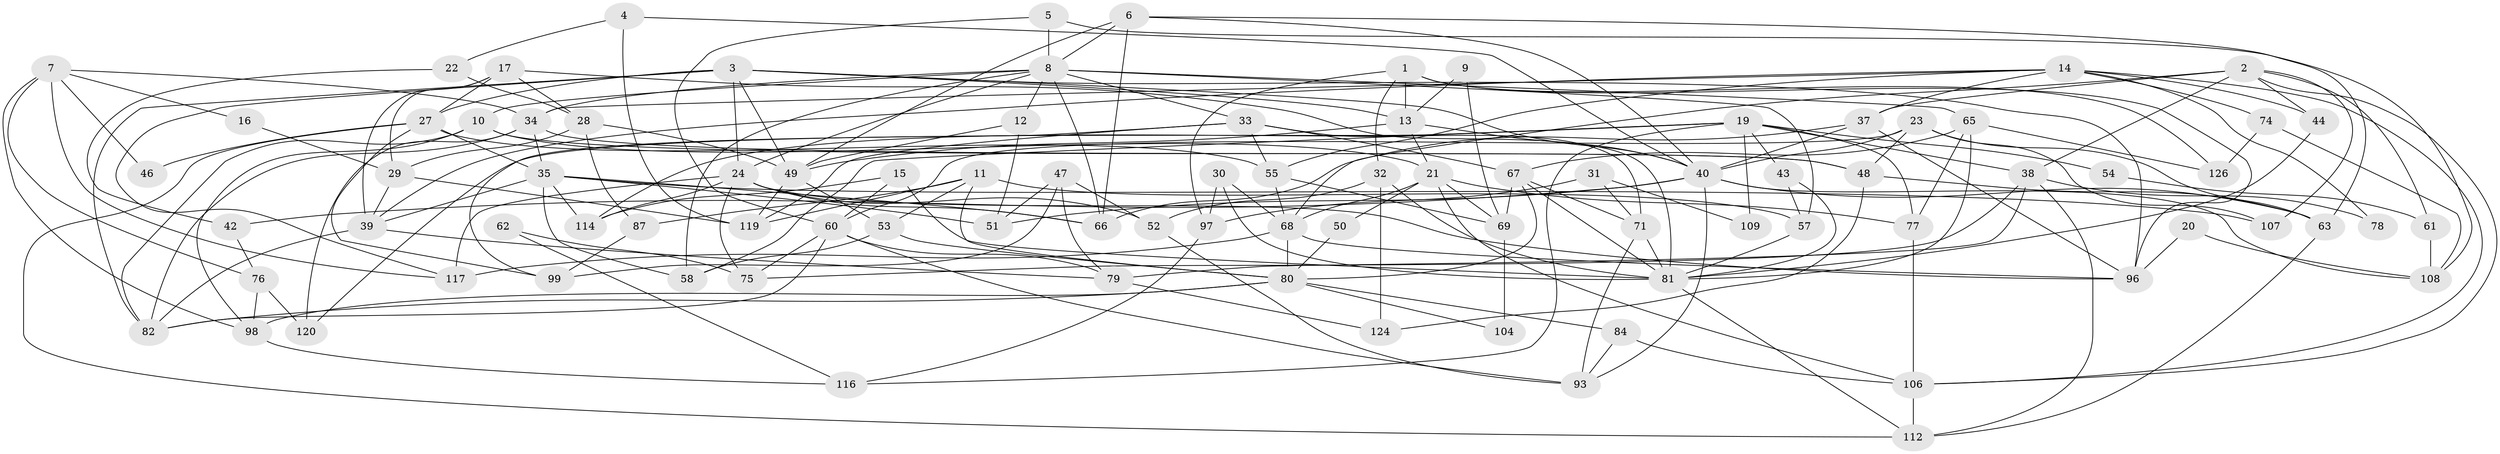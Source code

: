 // original degree distribution, {3: 0.3023255813953488, 5: 0.18604651162790697, 4: 0.27906976744186046, 7: 0.03875968992248062, 2: 0.10077519379844961, 6: 0.08527131782945736, 8: 0.007751937984496124}
// Generated by graph-tools (version 1.1) at 2025/11/02/27/25 16:11:19]
// undirected, 90 vertices, 215 edges
graph export_dot {
graph [start="1"]
  node [color=gray90,style=filled];
  1 [super="+72"];
  2 [super="+18"];
  3 [super="+91"];
  4;
  5;
  6 [super="+90"];
  7 [super="+111"];
  8 [super="+129"];
  9;
  10 [super="+36"];
  11 [super="+103"];
  12 [super="+101"];
  13 [super="+105"];
  14 [super="+85"];
  15;
  16;
  17 [super="+110"];
  19 [super="+41"];
  20;
  21 [super="+25"];
  22;
  23 [super="+26"];
  24 [super="+89"];
  27 [super="+45"];
  28 [super="+118"];
  29;
  30;
  31;
  32;
  33 [super="+83"];
  34 [super="+127"];
  35 [super="+56"];
  37 [super="+95"];
  38;
  39;
  40 [super="+122"];
  42;
  43;
  44;
  46;
  47;
  48 [super="+59"];
  49 [super="+73"];
  50;
  51;
  52;
  53;
  54;
  55;
  57 [super="+88"];
  58 [super="+64"];
  60 [super="+113"];
  61;
  62;
  63;
  65;
  66 [super="+102"];
  67 [super="+86"];
  68 [super="+70"];
  69 [super="+94"];
  71;
  74;
  75;
  76;
  77;
  78;
  79 [super="+92"];
  80 [super="+125"];
  81 [super="+128"];
  82 [super="+115"];
  84;
  87;
  93;
  96;
  97;
  98 [super="+100"];
  99 [super="+123"];
  104;
  106 [super="+121"];
  107;
  108;
  109;
  112;
  114;
  116;
  117;
  119;
  120;
  124;
  126;
  1 -- 32;
  1 -- 96;
  1 -- 126;
  1 -- 13;
  1 -- 97;
  2 -- 106;
  2 -- 61;
  2 -- 107;
  2 -- 68 [weight=2];
  2 -- 37;
  2 -- 38;
  2 -- 44;
  3 -- 13;
  3 -- 82;
  3 -- 27;
  3 -- 96;
  3 -- 117;
  3 -- 24;
  3 -- 40;
  3 -- 49;
  4 -- 40;
  4 -- 119;
  4 -- 22;
  5 -- 8;
  5 -- 108;
  5 -- 60;
  6 -- 8;
  6 -- 40;
  6 -- 66;
  6 -- 63;
  6 -- 49;
  7 -- 117;
  7 -- 16;
  7 -- 76;
  7 -- 46;
  7 -- 98;
  7 -- 34;
  8 -- 65;
  8 -- 34;
  8 -- 24;
  8 -- 10;
  8 -- 57;
  8 -- 66;
  8 -- 33;
  8 -- 12;
  8 -- 58;
  9 -- 69;
  9 -- 13;
  10 -- 82;
  10 -- 21;
  10 -- 98;
  10 -- 48;
  11 -- 57;
  11 -- 80;
  11 -- 119;
  11 -- 53;
  11 -- 87;
  12 -- 51;
  12 -- 49;
  13 -- 21;
  13 -- 40;
  13 -- 49;
  14 -- 39;
  14 -- 34;
  14 -- 55;
  14 -- 74;
  14 -- 106;
  14 -- 37;
  14 -- 78;
  14 -- 44;
  15 -- 114;
  15 -- 81;
  15 -- 60;
  16 -- 29;
  17 -- 39;
  17 -- 81;
  17 -- 29;
  17 -- 28;
  17 -- 27;
  19 -- 114;
  19 -- 38;
  19 -- 77;
  19 -- 109;
  19 -- 120;
  19 -- 116;
  19 -- 54;
  19 -- 58;
  19 -- 43;
  20 -- 108;
  20 -- 96;
  21 -- 77;
  21 -- 50;
  21 -- 106;
  21 -- 68;
  21 -- 69;
  22 -- 28;
  22 -- 42;
  23 -- 60;
  23 -- 40;
  23 -- 107;
  23 -- 63;
  23 -- 48;
  24 -- 117;
  24 -- 114;
  24 -- 96;
  24 -- 66;
  24 -- 52;
  24 -- 75;
  27 -- 112;
  27 -- 99;
  27 -- 55;
  27 -- 46;
  27 -- 35;
  28 -- 49;
  28 -- 29;
  28 -- 87;
  29 -- 119;
  29 -- 39;
  30 -- 81;
  30 -- 97;
  30 -- 68;
  31 -- 97;
  31 -- 71;
  31 -- 109;
  32 -- 52;
  32 -- 124;
  32 -- 81;
  33 -- 55;
  33 -- 71;
  33 -- 119;
  33 -- 99;
  33 -- 67;
  34 -- 82;
  34 -- 35;
  34 -- 120;
  34 -- 48;
  35 -- 51;
  35 -- 58;
  35 -- 107;
  35 -- 114;
  35 -- 66;
  35 -- 39;
  37 -- 66;
  37 -- 40;
  37 -- 96;
  38 -- 112;
  38 -- 75;
  38 -- 78;
  38 -- 79;
  39 -- 82;
  39 -- 79;
  40 -- 42;
  40 -- 93;
  40 -- 108;
  40 -- 51;
  40 -- 63;
  42 -- 76;
  43 -- 57;
  43 -- 81;
  44 -- 81;
  47 -- 51;
  47 -- 52;
  47 -- 79;
  47 -- 99;
  48 -- 63;
  48 -- 124;
  49 -- 119;
  49 -- 53;
  50 -- 80;
  52 -- 93;
  53 -- 58;
  53 -- 80;
  54 -- 61;
  55 -- 69;
  55 -- 68;
  57 -- 81;
  60 -- 75;
  60 -- 93;
  60 -- 79;
  60 -- 82;
  61 -- 108;
  62 -- 116;
  62 -- 75;
  63 -- 112;
  65 -- 77;
  65 -- 67;
  65 -- 81;
  65 -- 126;
  67 -- 81;
  67 -- 80;
  67 -- 69;
  67 -- 71;
  68 -- 96;
  68 -- 80;
  68 -- 117;
  69 -- 104 [weight=2];
  71 -- 93;
  71 -- 81;
  74 -- 108;
  74 -- 126;
  76 -- 98;
  76 -- 120;
  77 -- 106;
  79 -- 124;
  80 -- 98;
  80 -- 84;
  80 -- 104;
  80 -- 82;
  81 -- 112;
  84 -- 93;
  84 -- 106;
  87 -- 99;
  97 -- 116;
  98 -- 116;
  106 -- 112;
}
